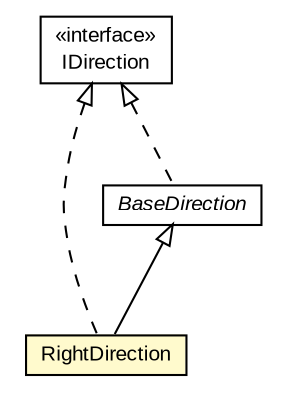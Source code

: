 #!/usr/local/bin/dot
#
# Class diagram 
# Generated by UMLGraph version R5_6-24-gf6e263 (http://www.umlgraph.org/)
#

digraph G {
	edge [fontname="arial",fontsize=10,labelfontname="arial",labelfontsize=10];
	node [fontname="arial",fontsize=10,shape=plaintext];
	nodesep=0.25;
	ranksep=0.5;
	// com.id.droneapi.mock.direction.RightDirection
	c2858 [label=<<table title="com.id.droneapi.mock.direction.RightDirection" border="0" cellborder="1" cellspacing="0" cellpadding="2" port="p" bgcolor="lemonChiffon" href="./RightDirection.html">
		<tr><td><table border="0" cellspacing="0" cellpadding="1">
<tr><td align="center" balign="center"> RightDirection </td></tr>
		</table></td></tr>
		</table>>, URL="./RightDirection.html", fontname="arial", fontcolor="black", fontsize=10.0];
	// com.id.droneapi.mock.direction.IDirection
	c2860 [label=<<table title="com.id.droneapi.mock.direction.IDirection" border="0" cellborder="1" cellspacing="0" cellpadding="2" port="p" href="./IDirection.html">
		<tr><td><table border="0" cellspacing="0" cellpadding="1">
<tr><td align="center" balign="center"> &#171;interface&#187; </td></tr>
<tr><td align="center" balign="center"> IDirection </td></tr>
		</table></td></tr>
		</table>>, URL="./IDirection.html", fontname="arial", fontcolor="black", fontsize=10.0];
	// com.id.droneapi.mock.direction.BaseDirection
	c2863 [label=<<table title="com.id.droneapi.mock.direction.BaseDirection" border="0" cellborder="1" cellspacing="0" cellpadding="2" port="p" href="./BaseDirection.html">
		<tr><td><table border="0" cellspacing="0" cellpadding="1">
<tr><td align="center" balign="center"><font face="arial italic"> BaseDirection </font></td></tr>
		</table></td></tr>
		</table>>, URL="./BaseDirection.html", fontname="arial", fontcolor="black", fontsize=10.0];
	//com.id.droneapi.mock.direction.RightDirection extends com.id.droneapi.mock.direction.BaseDirection
	c2863:p -> c2858:p [dir=back,arrowtail=empty];
	//com.id.droneapi.mock.direction.RightDirection implements com.id.droneapi.mock.direction.IDirection
	c2860:p -> c2858:p [dir=back,arrowtail=empty,style=dashed];
	//com.id.droneapi.mock.direction.BaseDirection implements com.id.droneapi.mock.direction.IDirection
	c2860:p -> c2863:p [dir=back,arrowtail=empty,style=dashed];
}

